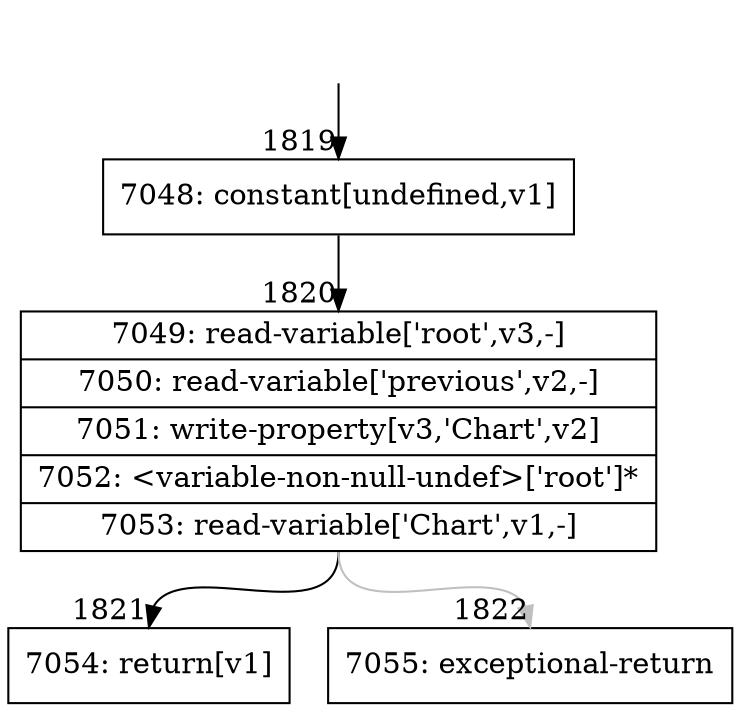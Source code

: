 digraph {
rankdir="TD"
BB_entry165[shape=none,label=""];
BB_entry165 -> BB1819 [tailport=s, headport=n, headlabel="    1819"]
BB1819 [shape=record label="{7048: constant[undefined,v1]}" ] 
BB1819 -> BB1820 [tailport=s, headport=n, headlabel="      1820"]
BB1820 [shape=record label="{7049: read-variable['root',v3,-]|7050: read-variable['previous',v2,-]|7051: write-property[v3,'Chart',v2]|7052: \<variable-non-null-undef\>['root']*|7053: read-variable['Chart',v1,-]}" ] 
BB1820 -> BB1821 [tailport=s, headport=n, headlabel="      1821"]
BB1820 -> BB1822 [tailport=s, headport=n, color=gray, headlabel="      1822"]
BB1821 [shape=record label="{7054: return[v1]}" ] 
BB1822 [shape=record label="{7055: exceptional-return}" ] 
//#$~ 2018
}
